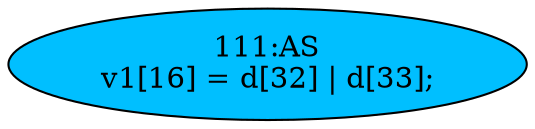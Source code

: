 strict digraph "" {
	node [label="\N"];
	"111:AS"	 [ast="<pyverilog.vparser.ast.Assign object at 0x7fee2312abd0>",
		def_var="['v1']",
		fillcolor=deepskyblue,
		label="111:AS
v1[16] = d[32] | d[33];",
		statements="[]",
		style=filled,
		typ=Assign,
		use_var="['d', 'd']"];
}
